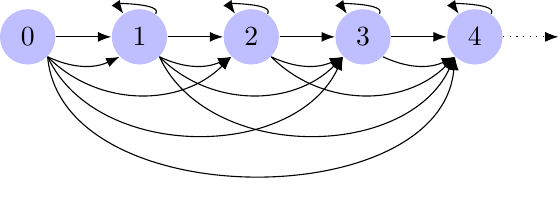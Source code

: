 \documentclass[tikz]{standalone}
\usetikzlibrary{arrows,arrows.meta,positioning}
\begin{document}
\begin{tikzpicture}[%
    every node/.style = {circle, fill=blue!25, minimum size = 2em}]

    \node (0) at (0,0) {0};
    \foreach \n [remember=\n as \lastn (initially 0)] in {1,...,4}
        {
        \node (\n) [right=2em of \lastn] {\n};
        \draw[-Latex] (\n) to [out=55, in=125] (\n);
        \draw[-Latex] (\lastn) to (\n);
        }
    \draw[-Latex,dotted] (4.east) -- +(2em,0);

    \draw[-Latex,bend right=25] (0.south east) to (1.south west);
    \draw[-Latex,bend right=45] (0.south east) to (2.south west);
    \draw[-Latex,bend right=65] (0.south east) to (3.south west);
    \draw[-Latex,bend right=85] (0.south east) to (4.south west);

    \draw[-Latex,bend right=25] (1.south east) to (2.south west);
    \draw[-Latex,bend right=45] (1.south east) to (3.south west);
    \draw[-Latex,bend right=65] (1.south east) to (4.south west);

    \draw[-Latex,bend right=25] (2.south east) to (3.south west);
    \draw[-Latex,bend right=45] (2.south east) to (4.south west);

    \draw[-Latex,bend right=25] (3.south east) to (4.south west);
\end{tikzpicture}
\end{document}
